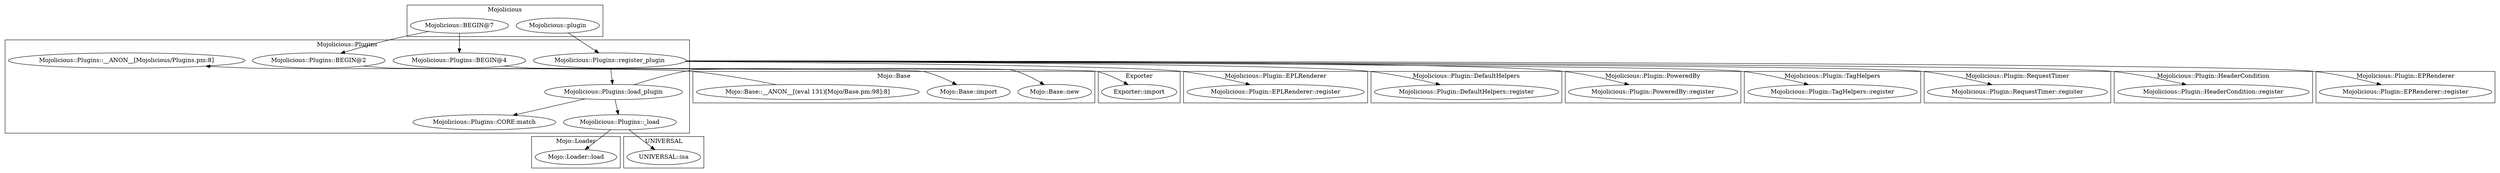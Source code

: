 digraph {
graph [overlap=false]
subgraph cluster_Mojolicious_Plugin_EPLRenderer {
	label="Mojolicious::Plugin::EPLRenderer";
	"Mojolicious::Plugin::EPLRenderer::register";
}
subgraph cluster_Mojolicious_Plugin_DefaultHelpers {
	label="Mojolicious::Plugin::DefaultHelpers";
	"Mojolicious::Plugin::DefaultHelpers::register";
}
subgraph cluster_Exporter {
	label="Exporter";
	"Exporter::import";
}
subgraph cluster_Mojolicious_Plugin_PoweredBy {
	label="Mojolicious::Plugin::PoweredBy";
	"Mojolicious::Plugin::PoweredBy::register";
}
subgraph cluster_Mojolicious_Plugin_TagHelpers {
	label="Mojolicious::Plugin::TagHelpers";
	"Mojolicious::Plugin::TagHelpers::register";
}
subgraph cluster_Mojolicious_Plugin_RequestTimer {
	label="Mojolicious::Plugin::RequestTimer";
	"Mojolicious::Plugin::RequestTimer::register";
}
subgraph cluster_Mojolicious_Plugin_HeaderCondition {
	label="Mojolicious::Plugin::HeaderCondition";
	"Mojolicious::Plugin::HeaderCondition::register";
}
subgraph cluster_Mojo_Base {
	label="Mojo::Base";
	"Mojo::Base::new";
	"Mojo::Base::import";
	"Mojo::Base::__ANON__[(eval 131)[Mojo/Base.pm:98]:8]";
}
subgraph cluster_Mojo_Loader {
	label="Mojo::Loader";
	"Mojo::Loader::load";
}
subgraph cluster_UNIVERSAL {
	label="UNIVERSAL";
	"UNIVERSAL::isa";
}
subgraph cluster_Mojolicious {
	label="Mojolicious";
	"Mojolicious::plugin";
	"Mojolicious::BEGIN@7";
}
subgraph cluster_Mojolicious_Plugins {
	label="Mojolicious::Plugins";
	"Mojolicious::Plugins::CORE:match";
	"Mojolicious::Plugins::BEGIN@2";
	"Mojolicious::Plugins::load_plugin";
	"Mojolicious::Plugins::BEGIN@4";
	"Mojolicious::Plugins::register_plugin";
	"Mojolicious::Plugins::_load";
	"Mojolicious::Plugins::__ANON__[Mojolicious/Plugins.pm:8]";
}
subgraph cluster_Mojolicious_Plugin_EPRenderer {
	label="Mojolicious::Plugin::EPRenderer";
	"Mojolicious::Plugin::EPRenderer::register";
}
"Mojolicious::BEGIN@7" -> "Mojolicious::Plugins::BEGIN@4";
"Mojolicious::Plugins::load_plugin" -> "Mojolicious::Plugins::_load";
"Mojolicious::Plugins::BEGIN@4" -> "Exporter::import";
"Mojolicious::Plugins::_load" -> "Mojo::Loader::load";
"Mojolicious::Plugins::register_plugin" -> "Mojolicious::Plugins::load_plugin";
"Mojolicious::BEGIN@7" -> "Mojolicious::Plugins::BEGIN@2";
"Mojolicious::Plugins::register_plugin" -> "Mojolicious::Plugin::DefaultHelpers::register";
"Mojolicious::Plugins::register_plugin" -> "Mojolicious::Plugin::EPRenderer::register";
"Mojolicious::Plugins::register_plugin" -> "Mojolicious::Plugin::HeaderCondition::register";
"Mojolicious::Plugins::BEGIN@2" -> "Mojo::Base::import";
"Mojolicious::Plugins::load_plugin" -> "Mojolicious::Plugins::CORE:match";
"Mojolicious::Plugins::_load" -> "UNIVERSAL::isa";
"Mojolicious::plugin" -> "Mojolicious::Plugins::register_plugin";
"Mojolicious::Plugins::load_plugin" -> "Mojo::Base::new";
"Mojolicious::Plugins::register_plugin" -> "Mojolicious::Plugin::PoweredBy::register";
"Mojolicious::Plugins::register_plugin" -> "Mojolicious::Plugin::EPLRenderer::register";
"Mojolicious::Plugins::register_plugin" -> "Mojolicious::Plugin::TagHelpers::register";
"Mojo::Base::__ANON__[(eval 131)[Mojo/Base.pm:98]:8]" -> "Mojolicious::Plugins::__ANON__[Mojolicious/Plugins.pm:8]";
"Mojolicious::Plugins::register_plugin" -> "Mojolicious::Plugin::RequestTimer::register";
}
